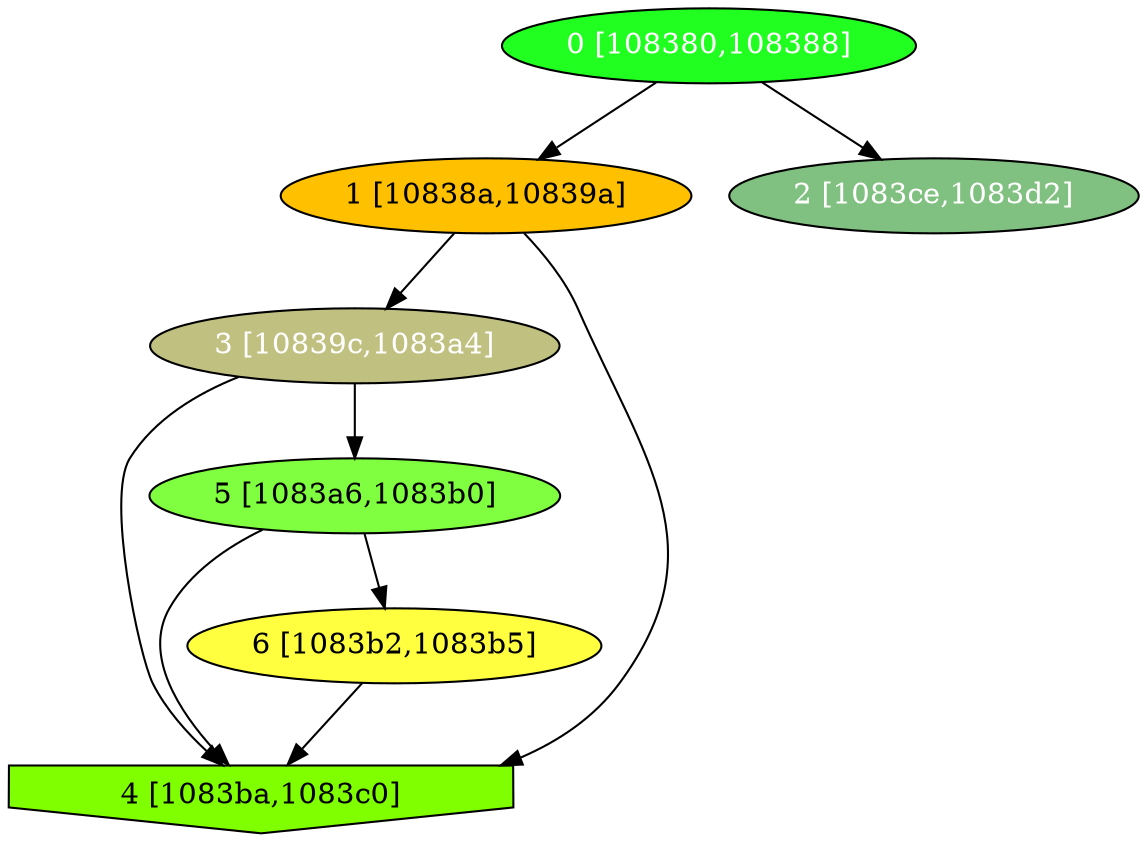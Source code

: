 diGraph libnss3{
	libnss3_0  [style=filled fillcolor="#20FF20" fontcolor="#ffffff" shape=oval label="0 [108380,108388]"]
	libnss3_1  [style=filled fillcolor="#FFC000" fontcolor="#000000" shape=oval label="1 [10838a,10839a]"]
	libnss3_2  [style=filled fillcolor="#80C080" fontcolor="#ffffff" shape=oval label="2 [1083ce,1083d2]"]
	libnss3_3  [style=filled fillcolor="#C0C080" fontcolor="#ffffff" shape=oval label="3 [10839c,1083a4]"]
	libnss3_4  [style=filled fillcolor="#80FF00" fontcolor="#000000" shape=invhouse label="4 [1083ba,1083c0]"]
	libnss3_5  [style=filled fillcolor="#80FF40" fontcolor="#000000" shape=oval label="5 [1083a6,1083b0]"]
	libnss3_6  [style=filled fillcolor="#FFFF40" fontcolor="#000000" shape=oval label="6 [1083b2,1083b5]"]

	libnss3_0 -> libnss3_1
	libnss3_0 -> libnss3_2
	libnss3_1 -> libnss3_3
	libnss3_1 -> libnss3_4
	libnss3_3 -> libnss3_4
	libnss3_3 -> libnss3_5
	libnss3_5 -> libnss3_4
	libnss3_5 -> libnss3_6
	libnss3_6 -> libnss3_4
}